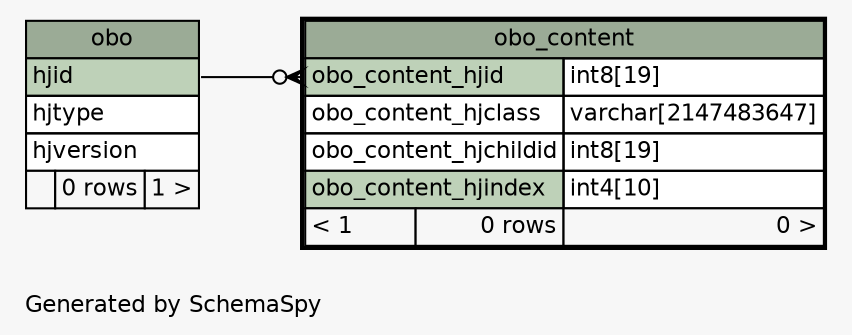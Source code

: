// dot 2.38.0 on Windows 8.1 6.3
// SchemaSpy rev 590
digraph "oneDegreeRelationshipsDiagram" {
  graph [
    rankdir="RL"
    bgcolor="#f7f7f7"
    label="\nGenerated by SchemaSpy"
    labeljust="l"
    nodesep="0.18"
    ranksep="0.46"
    fontname="Helvetica"
    fontsize="11"
  ];
  node [
    fontname="Helvetica"
    fontsize="11"
    shape="plaintext"
  ];
  edge [
    arrowsize="0.8"
  ];
  "obo_content":"obo_content_hjid":w -> "obo":"hjid":e [arrowhead=none dir=back arrowtail=crowodot];
  "obo" [
    label=<
    <TABLE BORDER="0" CELLBORDER="1" CELLSPACING="0" BGCOLOR="#ffffff">
      <TR><TD COLSPAN="3" BGCOLOR="#9bab96" ALIGN="CENTER">obo</TD></TR>
      <TR><TD PORT="hjid" COLSPAN="3" BGCOLOR="#bed1b8" ALIGN="LEFT">hjid</TD></TR>
      <TR><TD PORT="hjtype" COLSPAN="3" ALIGN="LEFT">hjtype</TD></TR>
      <TR><TD PORT="hjversion" COLSPAN="3" ALIGN="LEFT">hjversion</TD></TR>
      <TR><TD ALIGN="LEFT" BGCOLOR="#f7f7f7">  </TD><TD ALIGN="RIGHT" BGCOLOR="#f7f7f7">0 rows</TD><TD ALIGN="RIGHT" BGCOLOR="#f7f7f7">1 &gt;</TD></TR>
    </TABLE>>
    URL="obo.html"
    tooltip="obo"
  ];
  "obo_content" [
    label=<
    <TABLE BORDER="2" CELLBORDER="1" CELLSPACING="0" BGCOLOR="#ffffff">
      <TR><TD COLSPAN="3" BGCOLOR="#9bab96" ALIGN="CENTER">obo_content</TD></TR>
      <TR><TD PORT="obo_content_hjid" COLSPAN="2" BGCOLOR="#bed1b8" ALIGN="LEFT">obo_content_hjid</TD><TD PORT="obo_content_hjid.type" ALIGN="LEFT">int8[19]</TD></TR>
      <TR><TD PORT="obo_content_hjclass" COLSPAN="2" ALIGN="LEFT">obo_content_hjclass</TD><TD PORT="obo_content_hjclass.type" ALIGN="LEFT">varchar[2147483647]</TD></TR>
      <TR><TD PORT="obo_content_hjchildid" COLSPAN="2" ALIGN="LEFT">obo_content_hjchildid</TD><TD PORT="obo_content_hjchildid.type" ALIGN="LEFT">int8[19]</TD></TR>
      <TR><TD PORT="obo_content_hjindex" COLSPAN="2" BGCOLOR="#bed1b8" ALIGN="LEFT">obo_content_hjindex</TD><TD PORT="obo_content_hjindex.type" ALIGN="LEFT">int4[10]</TD></TR>
      <TR><TD ALIGN="LEFT" BGCOLOR="#f7f7f7">&lt; 1</TD><TD ALIGN="RIGHT" BGCOLOR="#f7f7f7">0 rows</TD><TD ALIGN="RIGHT" BGCOLOR="#f7f7f7">0 &gt;</TD></TR>
    </TABLE>>
    URL="obo_content.html"
    tooltip="obo_content"
  ];
}
